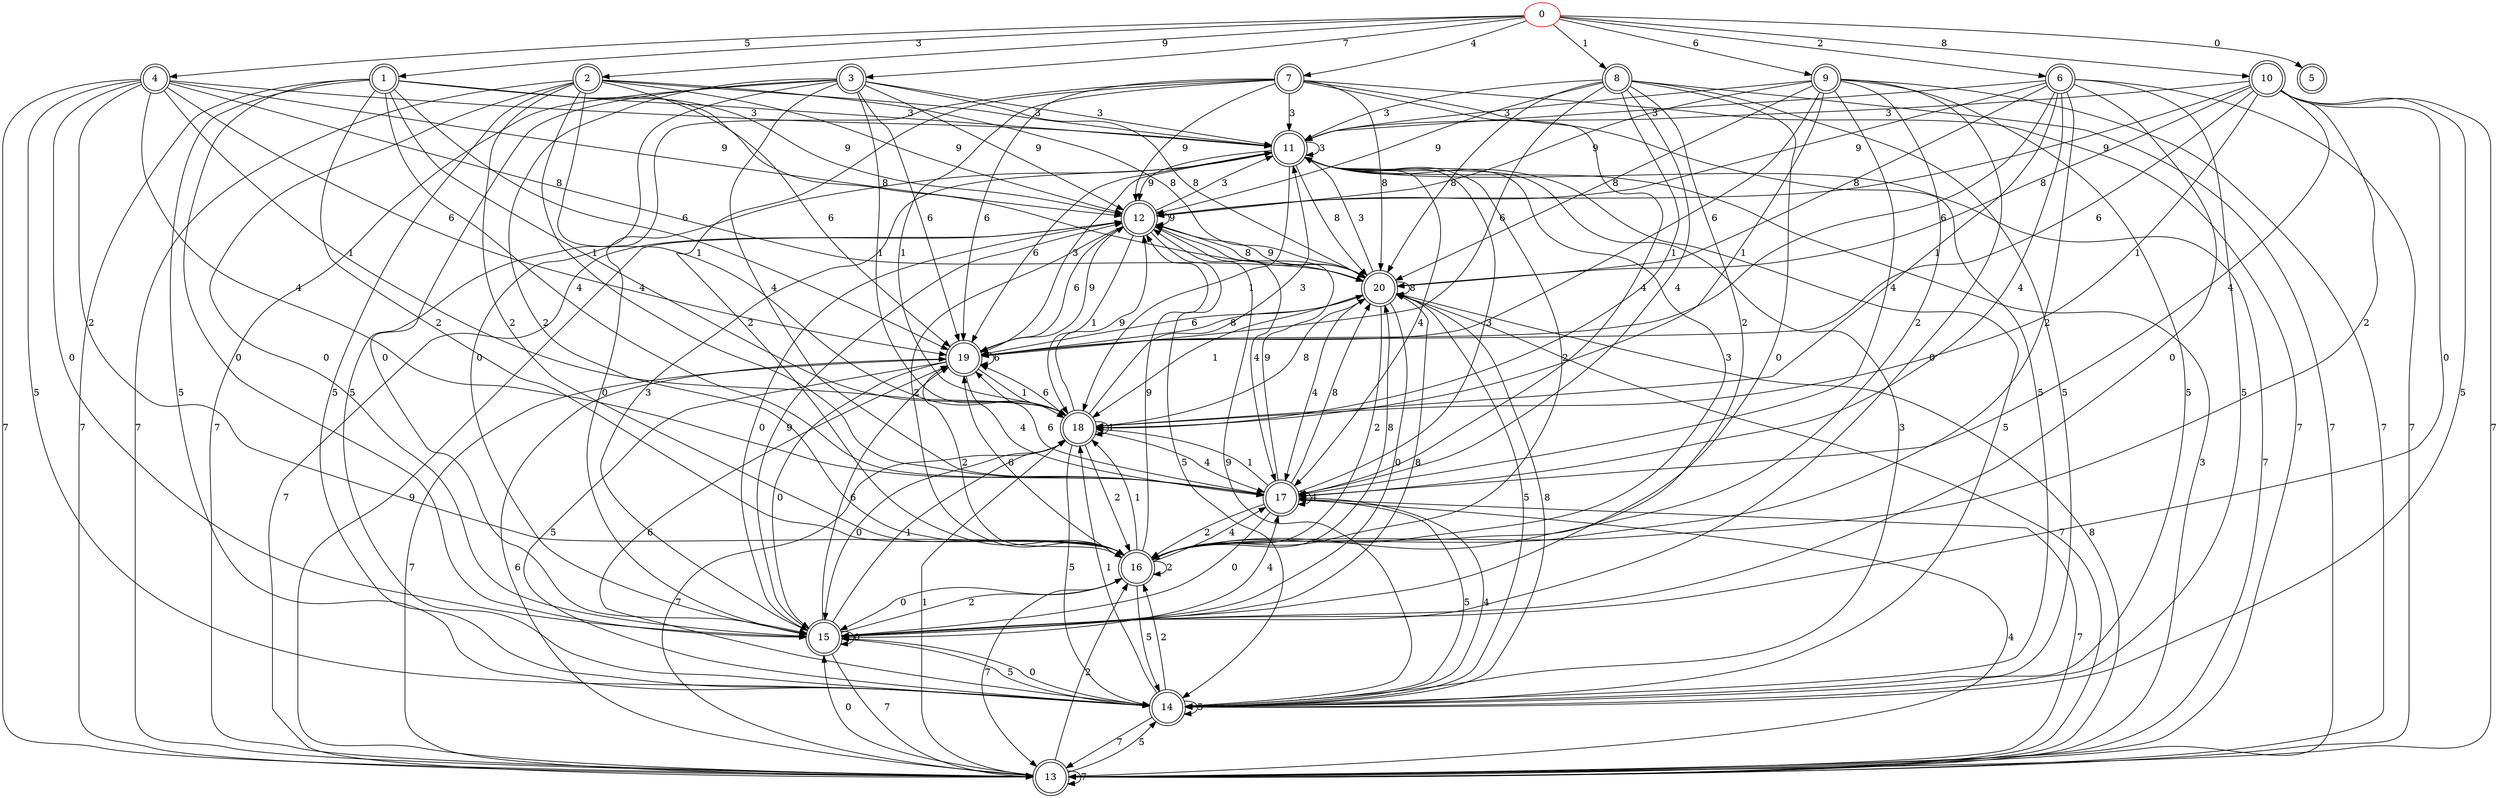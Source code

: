 // graph_fa
digraph {
	0 -> 1 [label=3]
	0 -> 2 [label=9]
	0 -> 3 [label=7]
	0 -> 4 [label=5]
	0 -> 5 [label=0]
	0 -> 6 [label=2]
	0 -> 7 [label=4]
	0 -> 8 [label=1]
	0 -> 9 [label=6]
	0 -> 10 [label=8]
	10 -> 11 [label=3]
	10 -> 12 [label=9]
	10 -> 13 [label=7]
	10 -> 14 [label=5]
	10 -> 15 [label=0]
	10 -> 16 [label=2]
	10 -> 17 [label=4]
	10 -> 18 [label=1]
	10 -> 19 [label=6]
	10 -> 20 [label=8]
	20 -> 11 [label=3]
	20 -> 12 [label=9]
	20 -> 13 [label=7]
	20 -> 14 [label=5]
	20 -> 15 [label=0]
	20 -> 16 [label=2]
	20 -> 17 [label=4]
	20 -> 18 [label=1]
	20 -> 19 [label=6]
	20 -> 20 [label=8]
	19 -> 11 [label=3]
	19 -> 12 [label=9]
	19 -> 13 [label=7]
	19 -> 14 [label=5]
	19 -> 15 [label=0]
	19 -> 16 [label=2]
	19 -> 17 [label=4]
	19 -> 18 [label=1]
	19 -> 19 [label=6]
	19 -> 20 [label=8]
	18 -> 11 [label=3]
	18 -> 12 [label=9]
	18 -> 13 [label=7]
	18 -> 14 [label=5]
	18 -> 15 [label=0]
	18 -> 16 [label=2]
	18 -> 17 [label=4]
	18 -> 18 [label=1]
	18 -> 19 [label=6]
	18 -> 20 [label=8]
	17 -> 11 [label=3]
	17 -> 12 [label=9]
	17 -> 13 [label=7]
	17 -> 14 [label=5]
	17 -> 15 [label=0]
	17 -> 16 [label=2]
	17 -> 17 [label=4]
	17 -> 18 [label=1]
	17 -> 19 [label=6]
	17 -> 20 [label=8]
	16 -> 11 [label=3]
	16 -> 12 [label=9]
	16 -> 13 [label=7]
	16 -> 14 [label=5]
	16 -> 15 [label=0]
	16 -> 16 [label=2]
	16 -> 17 [label=4]
	16 -> 18 [label=1]
	16 -> 19 [label=6]
	16 -> 20 [label=8]
	15 -> 11 [label=3]
	15 -> 12 [label=9]
	15 -> 13 [label=7]
	15 -> 14 [label=5]
	15 -> 15 [label=0]
	15 -> 16 [label=2]
	15 -> 17 [label=4]
	15 -> 18 [label=1]
	15 -> 19 [label=6]
	15 -> 20 [label=8]
	14 -> 11 [label=3]
	14 -> 12 [label=9]
	14 -> 13 [label=7]
	14 -> 14 [label=5]
	14 -> 15 [label=0]
	14 -> 16 [label=2]
	14 -> 17 [label=4]
	14 -> 18 [label=1]
	14 -> 19 [label=6]
	14 -> 20 [label=8]
	13 -> 11 [label=3]
	13 -> 12 [label=9]
	13 -> 13 [label=7]
	13 -> 14 [label=5]
	13 -> 15 [label=0]
	13 -> 16 [label=2]
	13 -> 17 [label=4]
	13 -> 18 [label=1]
	13 -> 19 [label=6]
	13 -> 20 [label=8]
	12 -> 11 [label=3]
	12 -> 12 [label=9]
	12 -> 13 [label=7]
	12 -> 14 [label=5]
	12 -> 15 [label=0]
	12 -> 16 [label=2]
	12 -> 17 [label=4]
	12 -> 18 [label=1]
	12 -> 19 [label=6]
	12 -> 20 [label=8]
	11 -> 11 [label=3]
	11 -> 12 [label=9]
	11 -> 13 [label=7]
	11 -> 14 [label=5]
	11 -> 15 [label=0]
	11 -> 16 [label=2]
	11 -> 17 [label=4]
	11 -> 18 [label=1]
	11 -> 19 [label=6]
	11 -> 20 [label=8]
	9 -> 11 [label=3]
	9 -> 12 [label=9]
	9 -> 13 [label=7]
	9 -> 14 [label=5]
	9 -> 15 [label=0]
	9 -> 16 [label=2]
	9 -> 17 [label=4]
	9 -> 18 [label=1]
	9 -> 19 [label=6]
	9 -> 20 [label=8]
	8 -> 11 [label=3]
	8 -> 12 [label=9]
	8 -> 13 [label=7]
	8 -> 14 [label=5]
	8 -> 15 [label=0]
	8 -> 16 [label=2]
	8 -> 17 [label=4]
	8 -> 18 [label=1]
	8 -> 19 [label=6]
	8 -> 20 [label=8]
	7 -> 11 [label=3]
	7 -> 12 [label=9]
	7 -> 13 [label=7]
	7 -> 14 [label=5]
	7 -> 15 [label=0]
	7 -> 16 [label=2]
	7 -> 17 [label=4]
	7 -> 18 [label=1]
	7 -> 19 [label=6]
	7 -> 20 [label=8]
	6 -> 11 [label=3]
	6 -> 12 [label=9]
	6 -> 13 [label=7]
	6 -> 14 [label=5]
	6 -> 15 [label=0]
	6 -> 16 [label=2]
	6 -> 17 [label=4]
	6 -> 18 [label=1]
	6 -> 19 [label=6]
	6 -> 20 [label=8]
	4 -> 11 [label=3]
	4 -> 12 [label=9]
	4 -> 13 [label=7]
	4 -> 14 [label=5]
	4 -> 15 [label=0]
	4 -> 16 [label=2]
	4 -> 17 [label=4]
	4 -> 18 [label=1]
	4 -> 19 [label=6]
	4 -> 20 [label=8]
	3 -> 11 [label=3]
	3 -> 12 [label=9]
	3 -> 13 [label=7]
	3 -> 14 [label=5]
	3 -> 15 [label=0]
	3 -> 16 [label=2]
	3 -> 17 [label=4]
	3 -> 18 [label=1]
	3 -> 19 [label=6]
	3 -> 20 [label=8]
	2 -> 11 [label=3]
	2 -> 12 [label=9]
	2 -> 13 [label=7]
	2 -> 14 [label=5]
	2 -> 15 [label=0]
	2 -> 16 [label=2]
	2 -> 17 [label=4]
	2 -> 18 [label=1]
	2 -> 19 [label=6]
	2 -> 20 [label=8]
	1 -> 11 [label=3]
	1 -> 12 [label=9]
	1 -> 13 [label=7]
	1 -> 14 [label=5]
	1 -> 15 [label=0]
	1 -> 16 [label=2]
	1 -> 17 [label=4]
	1 -> 18 [label=1]
	1 -> 19 [label=6]
	1 -> 20 [label=8]
	0 [color=red]
	5 [shape=doublecircle]
	10 [shape=doublecircle]
	16 [shape=doublecircle]
	18 [shape=doublecircle]
	20 [shape=doublecircle]
	12 [shape=doublecircle]
	9 [shape=doublecircle]
	1 [shape=doublecircle]
	17 [shape=doublecircle]
	3 [shape=doublecircle]
	19 [shape=doublecircle]
	15 [shape=doublecircle]
	11 [shape=doublecircle]
	2 [shape=doublecircle]
	13 [shape=doublecircle]
	6 [shape=doublecircle]
	8 [shape=doublecircle]
	7 [shape=doublecircle]
	14 [shape=doublecircle]
	4 [shape=doublecircle]
}
